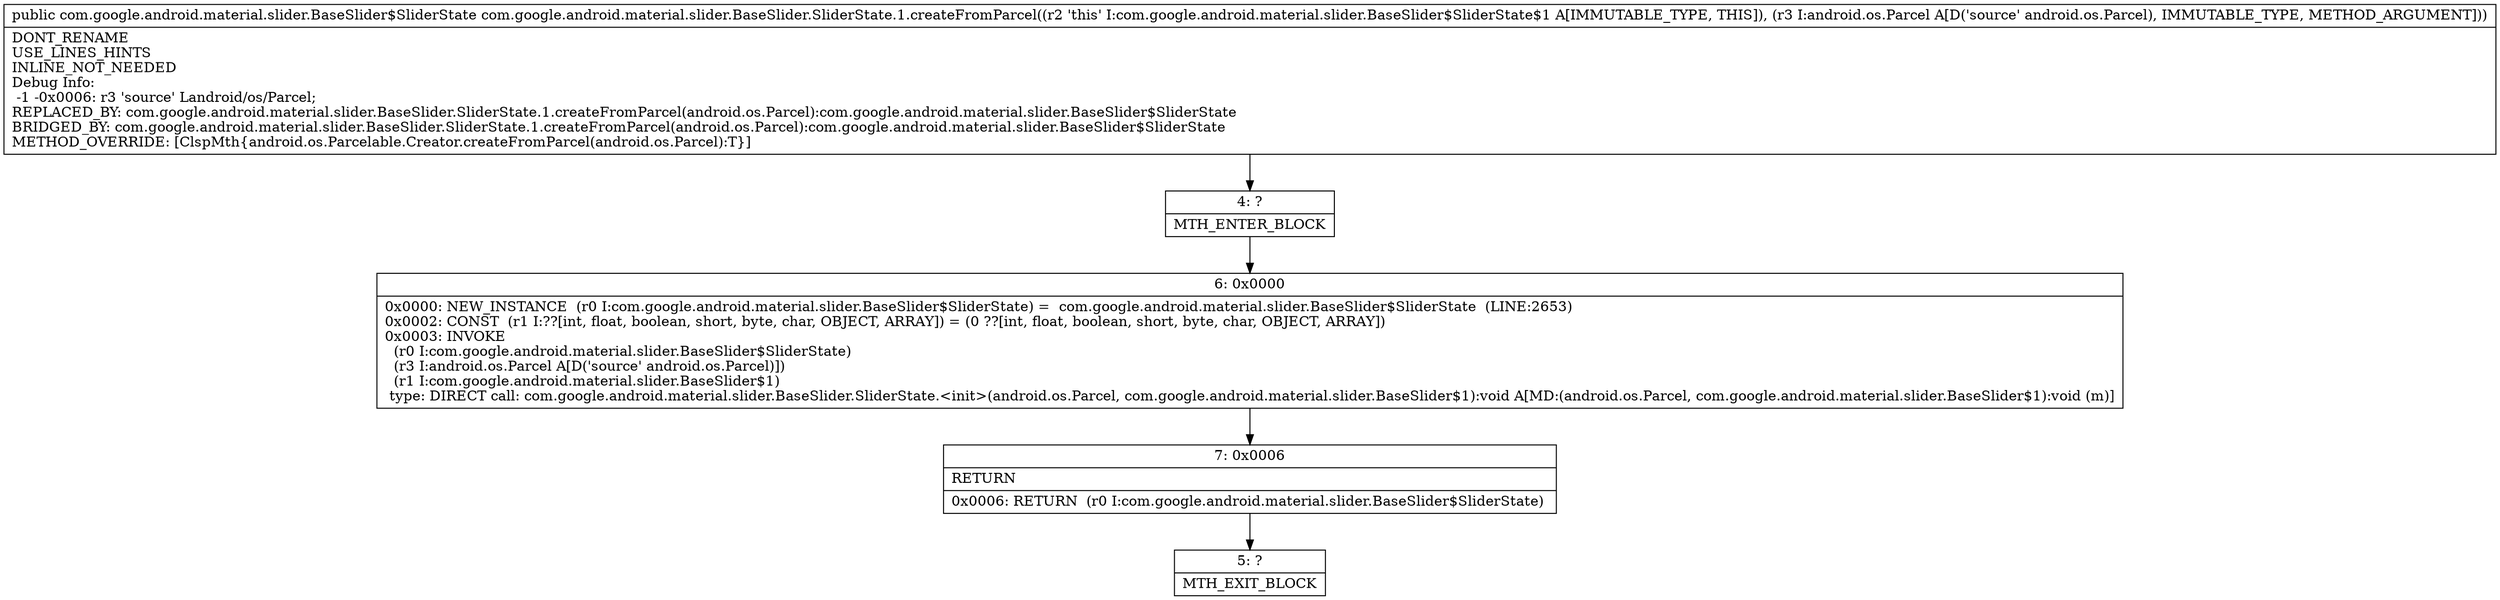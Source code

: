 digraph "CFG forcom.google.android.material.slider.BaseSlider.SliderState.1.createFromParcel(Landroid\/os\/Parcel;)Lcom\/google\/android\/material\/slider\/BaseSlider$SliderState;" {
Node_4 [shape=record,label="{4\:\ ?|MTH_ENTER_BLOCK\l}"];
Node_6 [shape=record,label="{6\:\ 0x0000|0x0000: NEW_INSTANCE  (r0 I:com.google.android.material.slider.BaseSlider$SliderState) =  com.google.android.material.slider.BaseSlider$SliderState  (LINE:2653)\l0x0002: CONST  (r1 I:??[int, float, boolean, short, byte, char, OBJECT, ARRAY]) = (0 ??[int, float, boolean, short, byte, char, OBJECT, ARRAY]) \l0x0003: INVOKE  \l  (r0 I:com.google.android.material.slider.BaseSlider$SliderState)\l  (r3 I:android.os.Parcel A[D('source' android.os.Parcel)])\l  (r1 I:com.google.android.material.slider.BaseSlider$1)\l type: DIRECT call: com.google.android.material.slider.BaseSlider.SliderState.\<init\>(android.os.Parcel, com.google.android.material.slider.BaseSlider$1):void A[MD:(android.os.Parcel, com.google.android.material.slider.BaseSlider$1):void (m)]\l}"];
Node_7 [shape=record,label="{7\:\ 0x0006|RETURN\l|0x0006: RETURN  (r0 I:com.google.android.material.slider.BaseSlider$SliderState) \l}"];
Node_5 [shape=record,label="{5\:\ ?|MTH_EXIT_BLOCK\l}"];
MethodNode[shape=record,label="{public com.google.android.material.slider.BaseSlider$SliderState com.google.android.material.slider.BaseSlider.SliderState.1.createFromParcel((r2 'this' I:com.google.android.material.slider.BaseSlider$SliderState$1 A[IMMUTABLE_TYPE, THIS]), (r3 I:android.os.Parcel A[D('source' android.os.Parcel), IMMUTABLE_TYPE, METHOD_ARGUMENT]))  | DONT_RENAME\lUSE_LINES_HINTS\lINLINE_NOT_NEEDED\lDebug Info:\l  \-1 \-0x0006: r3 'source' Landroid\/os\/Parcel;\lREPLACED_BY: com.google.android.material.slider.BaseSlider.SliderState.1.createFromParcel(android.os.Parcel):com.google.android.material.slider.BaseSlider$SliderState\lBRIDGED_BY: com.google.android.material.slider.BaseSlider.SliderState.1.createFromParcel(android.os.Parcel):com.google.android.material.slider.BaseSlider$SliderState\lMETHOD_OVERRIDE: [ClspMth\{android.os.Parcelable.Creator.createFromParcel(android.os.Parcel):T\}]\l}"];
MethodNode -> Node_4;Node_4 -> Node_6;
Node_6 -> Node_7;
Node_7 -> Node_5;
}

